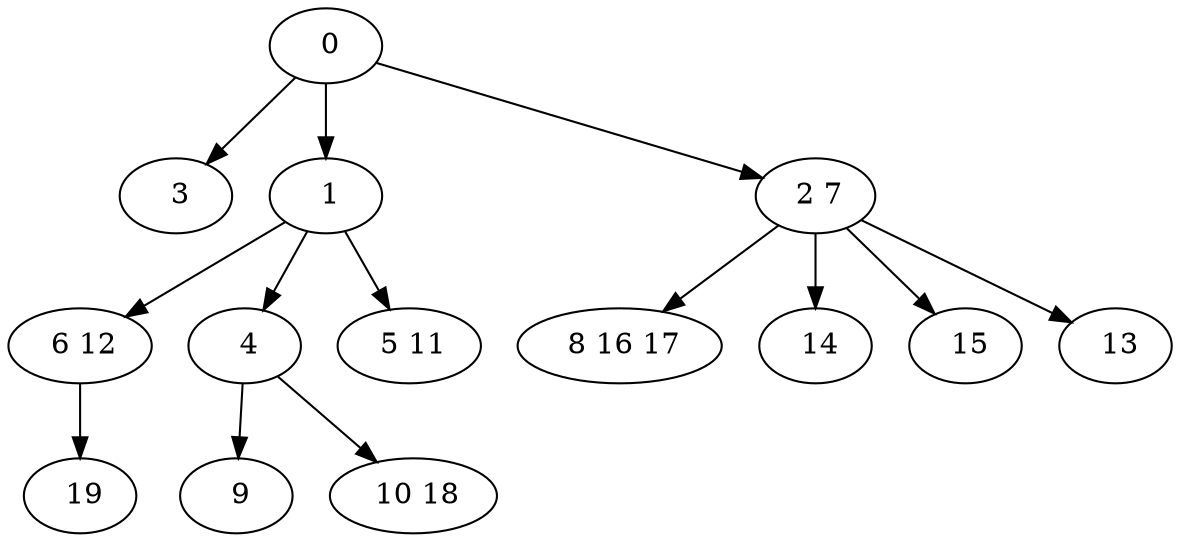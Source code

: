 digraph mytree {
" 0" -> " 3";
" 0" -> " 1";
" 0" -> " 2 7";
" 3";
" 6 12" -> " 19";
" 1" -> " 6 12";
" 1" -> " 4";
" 1" -> " 5 11";
" 4" -> " 9";
" 4" -> " 10 18";
" 5 11";
" 2 7" -> " 8 16 17";
" 2 7" -> " 14";
" 2 7" -> " 15";
" 2 7" -> " 13";
" 9";
" 19";
" 8 16 17";
" 10 18";
" 14";
" 15";
" 13";
}
